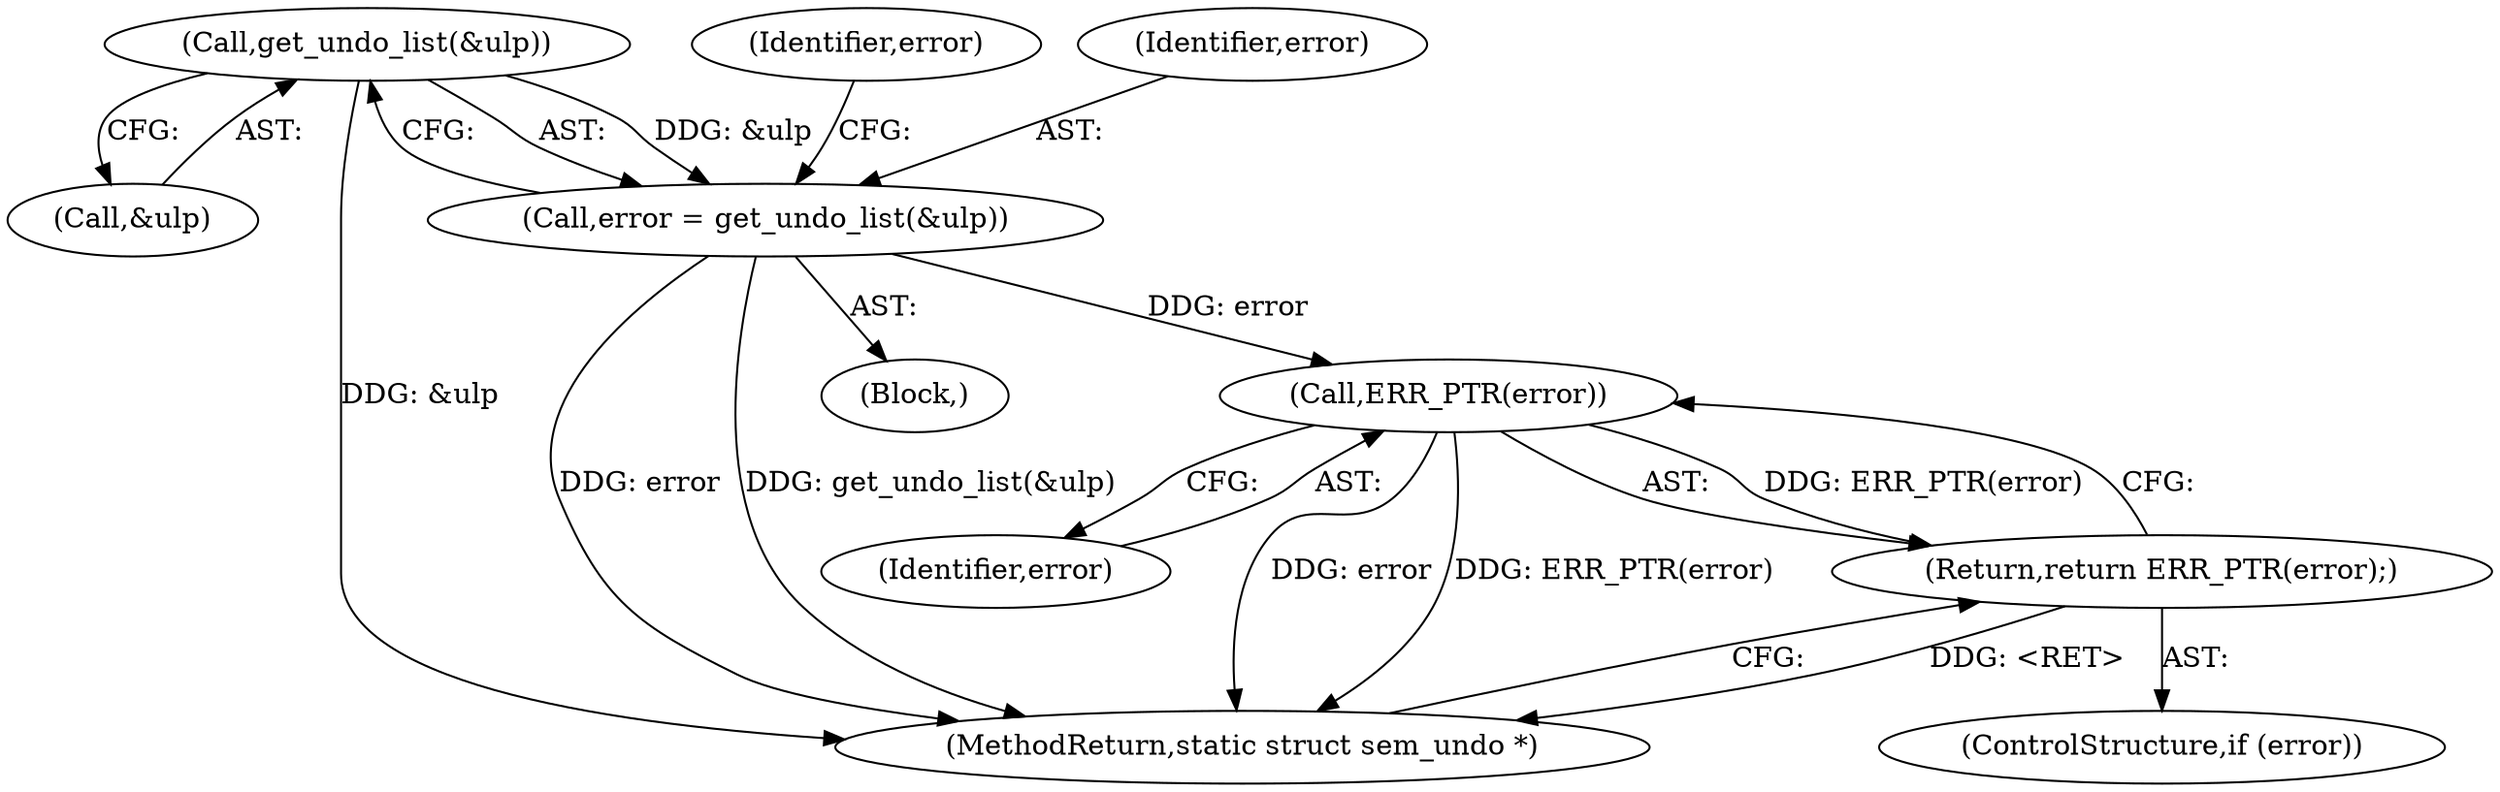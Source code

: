 digraph "0_linux_6062a8dc0517bce23e3c2f7d2fea5e22411269a3_2@pointer" {
"1000116" [label="(Call,get_undo_list(&ulp))"];
"1000114" [label="(Call,error = get_undo_list(&ulp))"];
"1000122" [label="(Call,ERR_PTR(error))"];
"1000121" [label="(Return,return ERR_PTR(error);)"];
"1000121" [label="(Return,return ERR_PTR(error);)"];
"1000114" [label="(Call,error = get_undo_list(&ulp))"];
"1000120" [label="(Identifier,error)"];
"1000117" [label="(Call,&ulp)"];
"1000116" [label="(Call,get_undo_list(&ulp))"];
"1000115" [label="(Identifier,error)"];
"1000119" [label="(ControlStructure,if (error))"];
"1000123" [label="(Identifier,error)"];
"1000244" [label="(MethodReturn,static struct sem_undo *)"];
"1000122" [label="(Call,ERR_PTR(error))"];
"1000109" [label="(Block,)"];
"1000116" -> "1000114"  [label="AST: "];
"1000116" -> "1000117"  [label="CFG: "];
"1000117" -> "1000116"  [label="AST: "];
"1000114" -> "1000116"  [label="CFG: "];
"1000116" -> "1000244"  [label="DDG: &ulp"];
"1000116" -> "1000114"  [label="DDG: &ulp"];
"1000114" -> "1000109"  [label="AST: "];
"1000115" -> "1000114"  [label="AST: "];
"1000120" -> "1000114"  [label="CFG: "];
"1000114" -> "1000244"  [label="DDG: error"];
"1000114" -> "1000244"  [label="DDG: get_undo_list(&ulp)"];
"1000114" -> "1000122"  [label="DDG: error"];
"1000122" -> "1000121"  [label="AST: "];
"1000122" -> "1000123"  [label="CFG: "];
"1000123" -> "1000122"  [label="AST: "];
"1000121" -> "1000122"  [label="CFG: "];
"1000122" -> "1000244"  [label="DDG: error"];
"1000122" -> "1000244"  [label="DDG: ERR_PTR(error)"];
"1000122" -> "1000121"  [label="DDG: ERR_PTR(error)"];
"1000121" -> "1000119"  [label="AST: "];
"1000244" -> "1000121"  [label="CFG: "];
"1000121" -> "1000244"  [label="DDG: <RET>"];
}
